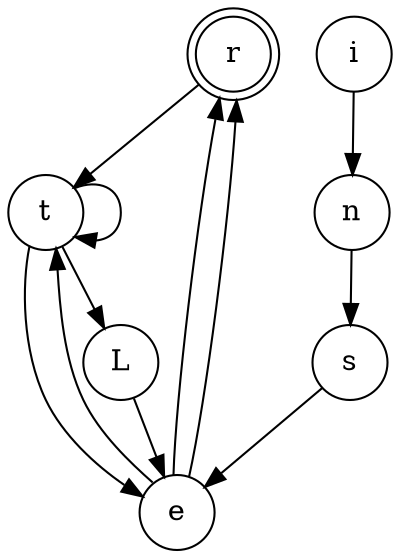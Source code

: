digraph {   
    node [shape = doublecircle, color = black] r ;
    node [shape = circle];
    node [color= black];
    i -> n -> s -> e -> r -> t -> L -> e -> t -> t -> e -> r;	
}
